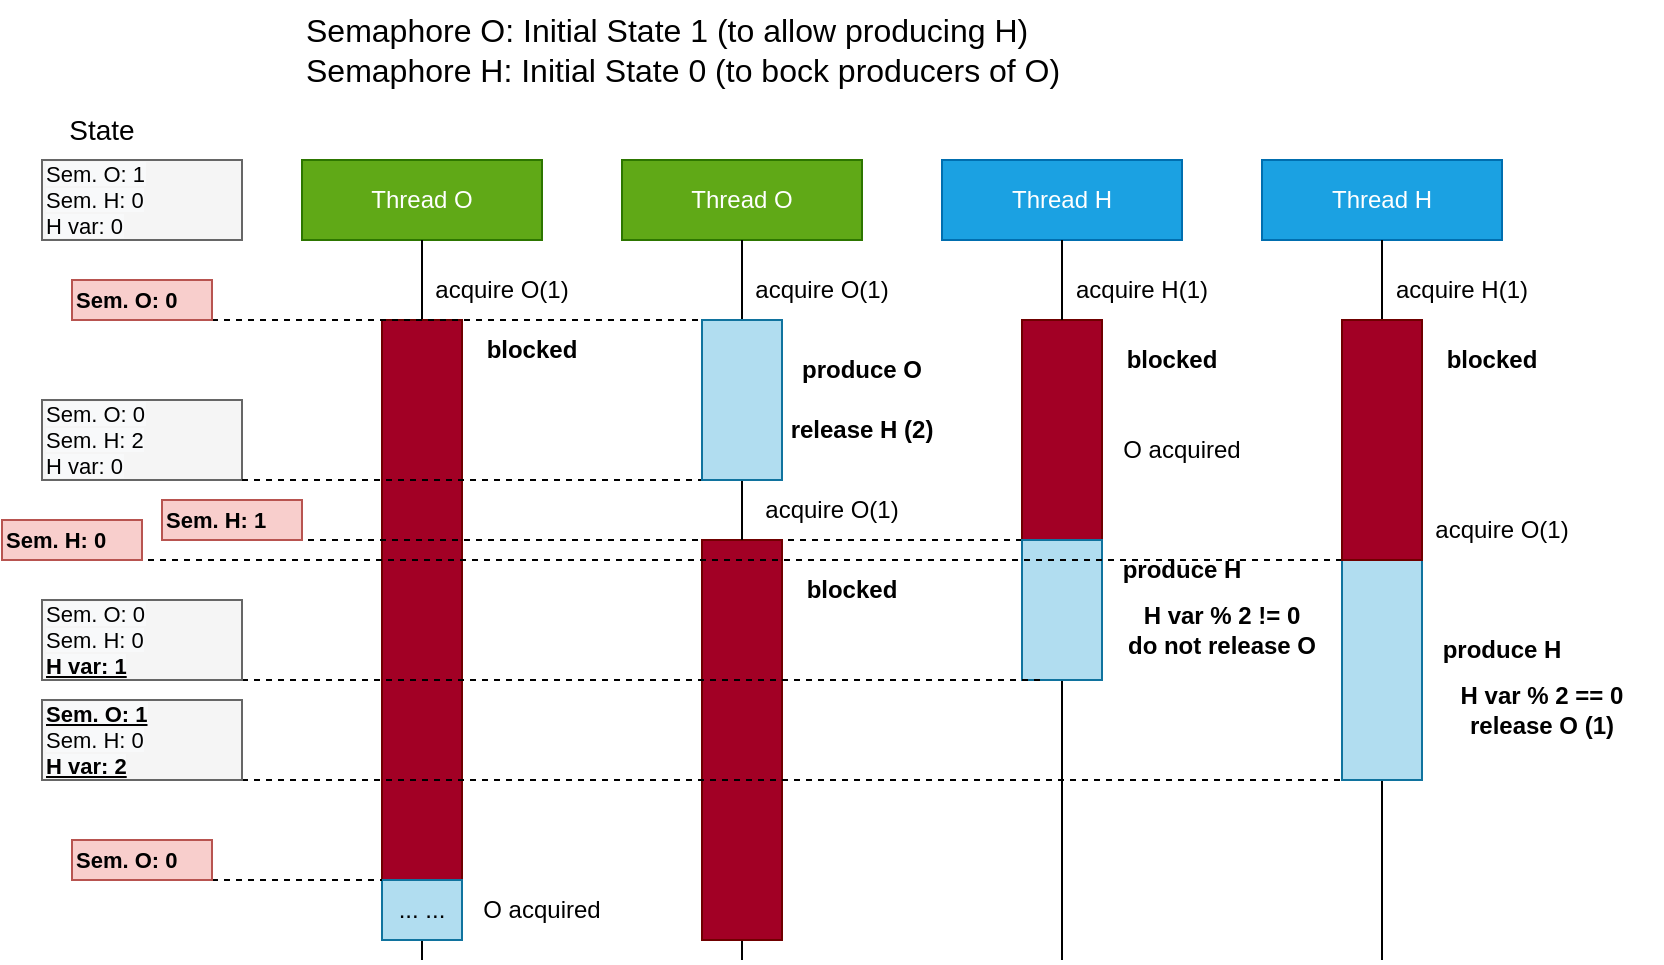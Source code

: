 <mxfile version="20.3.0" type="device"><diagram id="UoGnB-pPuFE5wNLOa0nC" name="Page-1"><mxGraphModel dx="2272" dy="865" grid="1" gridSize="10" guides="1" tooltips="1" connect="1" arrows="1" fold="1" page="1" pageScale="1" pageWidth="850" pageHeight="1100" math="0" shadow="0"><root><mxCell id="0"/><mxCell id="1" parent="0"/><mxCell id="ZaKJUnoyWhv_7NR_Dd-F-3" value="Thread O" style="rounded=0;whiteSpace=wrap;html=1;fillColor=#60a917;fontColor=#ffffff;strokeColor=#2D7600;" vertex="1" parent="1"><mxGeometry x="280" y="80" width="120" height="40" as="geometry"/></mxCell><mxCell id="ZaKJUnoyWhv_7NR_Dd-F-8" style="edgeStyle=orthogonalEdgeStyle;rounded=0;orthogonalLoop=1;jettySize=auto;html=1;exitX=0.5;exitY=1;exitDx=0;exitDy=0;endArrow=none;endFill=0;startArrow=none;" edge="1" parent="1" source="ZaKJUnoyWhv_7NR_Dd-F-49"><mxGeometry relative="1" as="geometry"><mxPoint x="500" y="480" as="targetPoint"/></mxGeometry></mxCell><mxCell id="ZaKJUnoyWhv_7NR_Dd-F-5" value="Thread H" style="rounded=0;whiteSpace=wrap;html=1;fillColor=#1ba1e2;fontColor=#ffffff;strokeColor=#006EAF;" vertex="1" parent="1"><mxGeometry x="440" y="80" width="120" height="40" as="geometry"/></mxCell><mxCell id="ZaKJUnoyWhv_7NR_Dd-F-11" style="edgeStyle=orthogonalEdgeStyle;rounded=0;orthogonalLoop=1;jettySize=auto;html=1;exitX=0;exitY=1;exitDx=0;exitDy=0;startArrow=none;endArrow=none;endFill=0;" edge="1" parent="1" source="ZaKJUnoyWhv_7NR_Dd-F-13"><mxGeometry relative="1" as="geometry"><mxPoint x="180" y="480" as="targetPoint"/><mxPoint x="180" y="200" as="sourcePoint"/></mxGeometry></mxCell><mxCell id="ZaKJUnoyWhv_7NR_Dd-F-12" value="Thread O" style="rounded=0;whiteSpace=wrap;html=1;fillColor=#60a917;fontColor=#ffffff;strokeColor=#2D7600;" vertex="1" parent="1"><mxGeometry x="120" y="80" width="120" height="40" as="geometry"/></mxCell><mxCell id="ZaKJUnoyWhv_7NR_Dd-F-13" value="acquire O(1)" style="text;html=1;strokeColor=none;fillColor=none;align=center;verticalAlign=middle;whiteSpace=wrap;rounded=0;" vertex="1" parent="1"><mxGeometry x="180" y="130" width="80" height="30" as="geometry"/></mxCell><mxCell id="ZaKJUnoyWhv_7NR_Dd-F-14" style="edgeStyle=orthogonalEdgeStyle;rounded=0;orthogonalLoop=1;jettySize=auto;html=1;exitX=0.5;exitY=1;exitDx=0;exitDy=0;endArrow=none;endFill=0;startArrow=none;" edge="1" parent="1" source="ZaKJUnoyWhv_7NR_Dd-F-65"><mxGeometry relative="1" as="geometry"><mxPoint x="660" y="480" as="targetPoint"/></mxGeometry></mxCell><mxCell id="ZaKJUnoyWhv_7NR_Dd-F-15" value="Thread H" style="rounded=0;whiteSpace=wrap;html=1;fillColor=#1ba1e2;fontColor=#ffffff;strokeColor=#006EAF;" vertex="1" parent="1"><mxGeometry x="600" y="80" width="120" height="40" as="geometry"/></mxCell><mxCell id="ZaKJUnoyWhv_7NR_Dd-F-20" value="" style="edgeStyle=orthogonalEdgeStyle;rounded=0;orthogonalLoop=1;jettySize=auto;html=1;exitX=0.5;exitY=1;exitDx=0;exitDy=0;endArrow=none;" edge="1" parent="1" source="ZaKJUnoyWhv_7NR_Dd-F-12"><mxGeometry relative="1" as="geometry"><mxPoint x="180" y="160" as="targetPoint"/><mxPoint x="180" y="120" as="sourcePoint"/></mxGeometry></mxCell><mxCell id="ZaKJUnoyWhv_7NR_Dd-F-23" value="Semaphore O: Initial State 1 (to allow producing H)" style="text;html=1;strokeColor=none;fillColor=none;align=left;verticalAlign=middle;whiteSpace=wrap;rounded=0;fontSize=16;" vertex="1" parent="1"><mxGeometry x="120" width="370" height="30" as="geometry"/></mxCell><mxCell id="ZaKJUnoyWhv_7NR_Dd-F-24" value="acquire O(1)" style="text;html=1;strokeColor=none;fillColor=none;align=center;verticalAlign=middle;whiteSpace=wrap;rounded=0;" vertex="1" parent="1"><mxGeometry x="340" y="130" width="80" height="30" as="geometry"/></mxCell><mxCell id="ZaKJUnoyWhv_7NR_Dd-F-26" value="Semaphore H: Initial State 0 (to bock producers of O)" style="text;html=1;strokeColor=none;fillColor=none;align=left;verticalAlign=middle;whiteSpace=wrap;rounded=0;fontSize=16;" vertex="1" parent="1"><mxGeometry x="120" y="20" width="400" height="30" as="geometry"/></mxCell><mxCell id="ZaKJUnoyWhv_7NR_Dd-F-29" value="" style="edgeStyle=orthogonalEdgeStyle;rounded=0;orthogonalLoop=1;jettySize=auto;html=1;exitX=0.5;exitY=1;exitDx=0;exitDy=0;endArrow=none;startArrow=none;" edge="1" parent="1" source="ZaKJUnoyWhv_7NR_Dd-F-54"><mxGeometry relative="1" as="geometry"><mxPoint x="340" y="360" as="targetPoint"/><mxPoint x="340" y="120" as="sourcePoint"/><Array as="points"><mxPoint x="340" y="480"/><mxPoint x="340" y="480"/></Array></mxGeometry></mxCell><mxCell id="ZaKJUnoyWhv_7NR_Dd-F-30" value="acquire H(1)" style="text;html=1;strokeColor=none;fillColor=none;align=center;verticalAlign=middle;whiteSpace=wrap;rounded=0;" vertex="1" parent="1"><mxGeometry x="500" y="130" width="80" height="30" as="geometry"/></mxCell><mxCell id="ZaKJUnoyWhv_7NR_Dd-F-31" value="acquire H(1)" style="text;html=1;strokeColor=none;fillColor=none;align=center;verticalAlign=middle;whiteSpace=wrap;rounded=0;" vertex="1" parent="1"><mxGeometry x="660" y="130" width="80" height="30" as="geometry"/></mxCell><mxCell id="ZaKJUnoyWhv_7NR_Dd-F-33" value="blocked" style="text;html=1;strokeColor=none;fillColor=none;align=center;verticalAlign=middle;whiteSpace=wrap;rounded=0;fontStyle=1" vertex="1" parent="1"><mxGeometry x="680" y="165" width="70" height="30" as="geometry"/></mxCell><mxCell id="ZaKJUnoyWhv_7NR_Dd-F-37" value="produce O" style="text;html=1;strokeColor=none;fillColor=none;align=center;verticalAlign=middle;whiteSpace=wrap;rounded=0;fontStyle=1" vertex="1" parent="1"><mxGeometry x="360" y="170" width="80" height="30" as="geometry"/></mxCell><mxCell id="ZaKJUnoyWhv_7NR_Dd-F-39" value="&lt;span style=&quot;color: rgb(0, 0, 0); font-family: Helvetica; font-size: 11px; font-style: normal; font-variant-ligatures: normal; font-variant-caps: normal; font-weight: 400; letter-spacing: normal; orphans: 2; text-indent: 0px; text-transform: none; widows: 2; word-spacing: 0px; -webkit-text-stroke-width: 0px; background-color: rgb(248, 249, 250); text-decoration-thickness: initial; text-decoration-style: initial; text-decoration-color: initial; float: none; display: inline !important;&quot;&gt;Sem. O: 1&lt;/span&gt;&lt;br style=&quot;color: rgb(0, 0, 0); font-family: Helvetica; font-size: 11px; font-style: normal; font-variant-ligatures: normal; font-variant-caps: normal; font-weight: 400; letter-spacing: normal; orphans: 2; text-indent: 0px; text-transform: none; widows: 2; word-spacing: 0px; -webkit-text-stroke-width: 0px; background-color: rgb(248, 249, 250); text-decoration-thickness: initial; text-decoration-style: initial; text-decoration-color: initial;&quot;&gt;&lt;span style=&quot;color: rgb(0, 0, 0); font-family: Helvetica; font-size: 11px; font-style: normal; font-variant-ligatures: normal; font-variant-caps: normal; font-weight: 400; letter-spacing: normal; orphans: 2; text-indent: 0px; text-transform: none; widows: 2; word-spacing: 0px; -webkit-text-stroke-width: 0px; background-color: rgb(248, 249, 250); text-decoration-thickness: initial; text-decoration-style: initial; text-decoration-color: initial; float: none; display: inline !important;&quot;&gt;Sem. H: 0&lt;/span&gt;&lt;br style=&quot;color: rgb(0, 0, 0); font-family: Helvetica; font-size: 11px; font-style: normal; font-variant-ligatures: normal; font-variant-caps: normal; font-weight: 400; letter-spacing: normal; orphans: 2; text-indent: 0px; text-transform: none; widows: 2; word-spacing: 0px; -webkit-text-stroke-width: 0px; background-color: rgb(248, 249, 250); text-decoration-thickness: initial; text-decoration-style: initial; text-decoration-color: initial;&quot;&gt;&lt;span style=&quot;color: rgb(0, 0, 0); font-family: Helvetica; font-size: 11px; font-style: normal; font-variant-ligatures: normal; font-variant-caps: normal; font-weight: 400; letter-spacing: normal; orphans: 2; text-indent: 0px; text-transform: none; widows: 2; word-spacing: 0px; -webkit-text-stroke-width: 0px; background-color: rgb(248, 249, 250); text-decoration-thickness: initial; text-decoration-style: initial; text-decoration-color: initial; float: none; display: inline !important;&quot;&gt;H var: 0&lt;/span&gt;" style="rounded=0;whiteSpace=wrap;html=1;fontSize=11;align=left;fillColor=#f5f5f5;fontColor=#333333;strokeColor=#666666;" vertex="1" parent="1"><mxGeometry x="-10" y="80" width="100" height="40" as="geometry"/></mxCell><mxCell id="ZaKJUnoyWhv_7NR_Dd-F-40" value="State" style="text;html=1;strokeColor=none;fillColor=none;align=center;verticalAlign=middle;whiteSpace=wrap;rounded=0;fontSize=14;" vertex="1" parent="1"><mxGeometry x="-10" y="50" width="60" height="30" as="geometry"/></mxCell><mxCell id="ZaKJUnoyWhv_7NR_Dd-F-43" value="&lt;span style=&quot;color: rgb(0, 0, 0); font-family: Helvetica; font-size: 11px; font-style: normal; font-variant-ligatures: normal; font-variant-caps: normal; font-weight: 400; letter-spacing: normal; orphans: 2; text-indent: 0px; text-transform: none; widows: 2; word-spacing: 0px; -webkit-text-stroke-width: 0px; background-color: rgb(248, 249, 250); text-decoration-thickness: initial; text-decoration-style: initial; text-decoration-color: initial; float: none; display: inline !important;&quot;&gt;Sem. O: 0&lt;/span&gt;&lt;br style=&quot;color: rgb(0, 0, 0); font-family: Helvetica; font-size: 11px; font-style: normal; font-variant-ligatures: normal; font-variant-caps: normal; font-weight: 400; letter-spacing: normal; orphans: 2; text-indent: 0px; text-transform: none; widows: 2; word-spacing: 0px; -webkit-text-stroke-width: 0px; background-color: rgb(248, 249, 250); text-decoration-thickness: initial; text-decoration-style: initial; text-decoration-color: initial;&quot;&gt;&lt;span style=&quot;color: rgb(0, 0, 0); font-family: Helvetica; font-size: 11px; font-style: normal; font-variant-ligatures: normal; font-variant-caps: normal; font-weight: 400; letter-spacing: normal; orphans: 2; text-indent: 0px; text-transform: none; widows: 2; word-spacing: 0px; -webkit-text-stroke-width: 0px; background-color: rgb(248, 249, 250); text-decoration-thickness: initial; text-decoration-style: initial; text-decoration-color: initial; float: none; display: inline !important;&quot;&gt;Sem. H: 2&lt;/span&gt;&lt;br style=&quot;color: rgb(0, 0, 0); font-family: Helvetica; font-size: 11px; font-style: normal; font-variant-ligatures: normal; font-variant-caps: normal; font-weight: 400; letter-spacing: normal; orphans: 2; text-indent: 0px; text-transform: none; widows: 2; word-spacing: 0px; -webkit-text-stroke-width: 0px; background-color: rgb(248, 249, 250); text-decoration-thickness: initial; text-decoration-style: initial; text-decoration-color: initial;&quot;&gt;&lt;span style=&quot;color: rgb(0, 0, 0); font-family: Helvetica; font-size: 11px; font-style: normal; font-variant-ligatures: normal; font-variant-caps: normal; font-weight: 400; letter-spacing: normal; orphans: 2; text-indent: 0px; text-transform: none; widows: 2; word-spacing: 0px; -webkit-text-stroke-width: 0px; background-color: rgb(248, 249, 250); text-decoration-thickness: initial; text-decoration-style: initial; text-decoration-color: initial; float: none; display: inline !important;&quot;&gt;H var: 0&lt;/span&gt;" style="rounded=0;whiteSpace=wrap;html=1;fontSize=11;align=left;fillColor=#f5f5f5;fontColor=#333333;strokeColor=#666666;" vertex="1" parent="1"><mxGeometry x="-10" y="200" width="100" height="40" as="geometry"/></mxCell><mxCell id="ZaKJUnoyWhv_7NR_Dd-F-45" value="O acquired" style="text;html=1;strokeColor=none;fillColor=none;align=center;verticalAlign=middle;whiteSpace=wrap;rounded=0;" vertex="1" parent="1"><mxGeometry x="520" y="210" width="80" height="30" as="geometry"/></mxCell><mxCell id="ZaKJUnoyWhv_7NR_Dd-F-49" value="" style="rounded=0;whiteSpace=wrap;html=1;fillColor=#a20025;fontColor=#ffffff;strokeColor=#6F0000;" vertex="1" parent="1"><mxGeometry x="480" y="160" width="40" height="110" as="geometry"/></mxCell><mxCell id="ZaKJUnoyWhv_7NR_Dd-F-50" value="" style="edgeStyle=orthogonalEdgeStyle;rounded=0;orthogonalLoop=1;jettySize=auto;html=1;exitX=0.5;exitY=1;exitDx=0;exitDy=0;endArrow=none;endFill=0;" edge="1" parent="1" source="ZaKJUnoyWhv_7NR_Dd-F-5" target="ZaKJUnoyWhv_7NR_Dd-F-49"><mxGeometry relative="1" as="geometry"><mxPoint x="500" y="360" as="targetPoint"/><mxPoint x="500" y="120" as="sourcePoint"/></mxGeometry></mxCell><mxCell id="ZaKJUnoyWhv_7NR_Dd-F-51" value="blocked" style="text;html=1;strokeColor=none;fillColor=none;align=center;verticalAlign=middle;whiteSpace=wrap;rounded=0;fontStyle=1" vertex="1" parent="1"><mxGeometry x="520" y="165" width="70" height="30" as="geometry"/></mxCell><mxCell id="ZaKJUnoyWhv_7NR_Dd-F-52" value="" style="rounded=0;whiteSpace=wrap;html=1;fillColor=#a20025;fontColor=#ffffff;strokeColor=#6F0000;" vertex="1" parent="1"><mxGeometry x="160" y="160" width="40" height="280" as="geometry"/></mxCell><mxCell id="ZaKJUnoyWhv_7NR_Dd-F-75" style="edgeStyle=none;rounded=0;orthogonalLoop=1;jettySize=auto;html=1;exitX=0;exitY=0;exitDx=0;exitDy=0;entryX=1;entryY=1;entryDx=0;entryDy=0;dashed=1;fontSize=11;endArrow=none;endFill=0;" edge="1" parent="1" source="ZaKJUnoyWhv_7NR_Dd-F-53" target="ZaKJUnoyWhv_7NR_Dd-F-74"><mxGeometry relative="1" as="geometry"/></mxCell><mxCell id="ZaKJUnoyWhv_7NR_Dd-F-53" value="" style="rounded=0;whiteSpace=wrap;html=1;fillColor=#b1ddf0;strokeColor=#10739e;" vertex="1" parent="1"><mxGeometry x="480" y="270" width="40" height="70" as="geometry"/></mxCell><mxCell id="ZaKJUnoyWhv_7NR_Dd-F-55" value="acquire O(1)" style="text;html=1;strokeColor=none;fillColor=none;align=center;verticalAlign=middle;whiteSpace=wrap;rounded=0;" vertex="1" parent="1"><mxGeometry x="345" y="240" width="80" height="30" as="geometry"/></mxCell><mxCell id="ZaKJUnoyWhv_7NR_Dd-F-56" value="blocked" style="text;html=1;strokeColor=none;fillColor=none;align=center;verticalAlign=middle;whiteSpace=wrap;rounded=0;fontStyle=1" vertex="1" parent="1"><mxGeometry x="360" y="280" width="70" height="30" as="geometry"/></mxCell><mxCell id="ZaKJUnoyWhv_7NR_Dd-F-54" value="" style="rounded=0;whiteSpace=wrap;html=1;fillColor=#a20025;fontColor=#ffffff;strokeColor=#6F0000;" vertex="1" parent="1"><mxGeometry x="320" y="270" width="40" height="200" as="geometry"/></mxCell><mxCell id="ZaKJUnoyWhv_7NR_Dd-F-57" value="" style="edgeStyle=orthogonalEdgeStyle;rounded=0;orthogonalLoop=1;jettySize=auto;html=1;exitX=0.5;exitY=1;exitDx=0;exitDy=0;endArrow=none;" edge="1" parent="1" source="ZaKJUnoyWhv_7NR_Dd-F-3" target="ZaKJUnoyWhv_7NR_Dd-F-54"><mxGeometry relative="1" as="geometry"><mxPoint x="340" y="360" as="targetPoint"/><mxPoint x="340" y="120" as="sourcePoint"/></mxGeometry></mxCell><mxCell id="ZaKJUnoyWhv_7NR_Dd-F-58" value="blocked" style="text;html=1;strokeColor=none;fillColor=none;align=center;verticalAlign=middle;whiteSpace=wrap;rounded=0;fontStyle=1" vertex="1" parent="1"><mxGeometry x="200" y="160" width="70" height="30" as="geometry"/></mxCell><mxCell id="ZaKJUnoyWhv_7NR_Dd-F-59" value="produce H" style="text;html=1;strokeColor=none;fillColor=none;align=center;verticalAlign=middle;whiteSpace=wrap;rounded=0;fontStyle=1" vertex="1" parent="1"><mxGeometry x="520" y="270" width="80" height="30" as="geometry"/></mxCell><mxCell id="ZaKJUnoyWhv_7NR_Dd-F-60" value="H var % 2 != 0&lt;br&gt;do not release O" style="text;html=1;strokeColor=none;fillColor=none;align=center;verticalAlign=middle;whiteSpace=wrap;rounded=0;fontStyle=1" vertex="1" parent="1"><mxGeometry x="520" y="300" width="120" height="30" as="geometry"/></mxCell><mxCell id="ZaKJUnoyWhv_7NR_Dd-F-62" style="edgeStyle=none;rounded=0;orthogonalLoop=1;jettySize=auto;html=1;exitX=1;exitY=1;exitDx=0;exitDy=0;entryX=0.25;entryY=1;entryDx=0;entryDy=0;dashed=1;fontSize=11;endArrow=none;endFill=0;" edge="1" parent="1" source="ZaKJUnoyWhv_7NR_Dd-F-61" target="ZaKJUnoyWhv_7NR_Dd-F-53"><mxGeometry relative="1" as="geometry"/></mxCell><mxCell id="ZaKJUnoyWhv_7NR_Dd-F-61" value="&lt;span style=&quot;color: rgb(0, 0, 0); font-family: Helvetica; font-size: 11px; font-style: normal; font-variant-ligatures: normal; font-variant-caps: normal; font-weight: 400; letter-spacing: normal; orphans: 2; text-indent: 0px; text-transform: none; widows: 2; word-spacing: 0px; -webkit-text-stroke-width: 0px; background-color: rgb(248, 249, 250); text-decoration-thickness: initial; text-decoration-style: initial; text-decoration-color: initial; float: none; display: inline !important;&quot;&gt;Sem. O: 0&lt;/span&gt;&lt;br style=&quot;color: rgb(0, 0, 0); font-family: Helvetica; font-size: 11px; font-style: normal; font-variant-ligatures: normal; font-variant-caps: normal; font-weight: 400; letter-spacing: normal; orphans: 2; text-indent: 0px; text-transform: none; widows: 2; word-spacing: 0px; -webkit-text-stroke-width: 0px; background-color: rgb(248, 249, 250); text-decoration-thickness: initial; text-decoration-style: initial; text-decoration-color: initial;&quot;&gt;&lt;span style=&quot;color: rgb(0, 0, 0); font-family: Helvetica; font-size: 11px; font-style: normal; font-variant-ligatures: normal; font-variant-caps: normal; font-weight: 400; letter-spacing: normal; orphans: 2; text-indent: 0px; text-transform: none; widows: 2; word-spacing: 0px; -webkit-text-stroke-width: 0px; background-color: rgb(248, 249, 250); text-decoration-thickness: initial; text-decoration-style: initial; text-decoration-color: initial; float: none; display: inline !important;&quot;&gt;Sem. H: 0&lt;/span&gt;&lt;br style=&quot;color: rgb(0, 0, 0); font-family: Helvetica; font-size: 11px; font-style: normal; font-variant-ligatures: normal; font-variant-caps: normal; font-weight: 400; letter-spacing: normal; orphans: 2; text-indent: 0px; text-transform: none; widows: 2; word-spacing: 0px; -webkit-text-stroke-width: 0px; background-color: rgb(248, 249, 250); text-decoration-thickness: initial; text-decoration-style: initial; text-decoration-color: initial;&quot;&gt;&lt;span style=&quot;color: rgb(0, 0, 0); font-family: Helvetica; font-size: 11px; font-style: normal; font-variant-ligatures: normal; font-variant-caps: normal; letter-spacing: normal; orphans: 2; text-indent: 0px; text-transform: none; widows: 2; word-spacing: 0px; -webkit-text-stroke-width: 0px; background-color: rgb(248, 249, 250); text-decoration-thickness: initial; text-decoration-style: initial; text-decoration-color: initial; float: none; display: inline !important;&quot;&gt;&lt;u style=&quot;&quot;&gt;&lt;b&gt;H var: 1&lt;/b&gt;&lt;/u&gt;&lt;/span&gt;" style="rounded=0;whiteSpace=wrap;html=1;fontSize=11;align=left;fillColor=#f5f5f5;fontColor=#333333;strokeColor=#666666;" vertex="1" parent="1"><mxGeometry x="-10" y="300" width="100" height="40" as="geometry"/></mxCell><mxCell id="ZaKJUnoyWhv_7NR_Dd-F-64" value="acquire O(1)" style="text;html=1;strokeColor=none;fillColor=none;align=center;verticalAlign=middle;whiteSpace=wrap;rounded=0;" vertex="1" parent="1"><mxGeometry x="680" y="250" width="80" height="30" as="geometry"/></mxCell><mxCell id="ZaKJUnoyWhv_7NR_Dd-F-66" value="produce H" style="text;html=1;strokeColor=none;fillColor=none;align=center;verticalAlign=middle;whiteSpace=wrap;rounded=0;fontStyle=1" vertex="1" parent="1"><mxGeometry x="680" y="310" width="80" height="30" as="geometry"/></mxCell><mxCell id="ZaKJUnoyWhv_7NR_Dd-F-67" value="H var % 2 == 0&lt;br&gt;release O (1)" style="text;html=1;strokeColor=none;fillColor=none;align=center;verticalAlign=middle;whiteSpace=wrap;rounded=0;fontStyle=1" vertex="1" parent="1"><mxGeometry x="680" y="340" width="120" height="30" as="geometry"/></mxCell><mxCell id="ZaKJUnoyWhv_7NR_Dd-F-69" style="edgeStyle=none;rounded=0;orthogonalLoop=1;jettySize=auto;html=1;exitX=1;exitY=1;exitDx=0;exitDy=0;entryX=0;entryY=1;entryDx=0;entryDy=0;dashed=1;fontSize=11;endArrow=none;endFill=0;" edge="1" parent="1" source="ZaKJUnoyWhv_7NR_Dd-F-68" target="ZaKJUnoyWhv_7NR_Dd-F-65"><mxGeometry relative="1" as="geometry"/></mxCell><mxCell id="ZaKJUnoyWhv_7NR_Dd-F-68" value="&lt;span style=&quot;color: rgb(0, 0, 0); font-family: Helvetica; font-size: 11px; font-style: normal; font-variant-ligatures: normal; font-variant-caps: normal; letter-spacing: normal; orphans: 2; text-indent: 0px; text-transform: none; widows: 2; word-spacing: 0px; -webkit-text-stroke-width: 0px; background-color: rgb(248, 249, 250); text-decoration-thickness: initial; text-decoration-style: initial; text-decoration-color: initial; float: none; display: inline !important;&quot;&gt;&lt;b&gt;&lt;u&gt;Sem. O: 1&lt;/u&gt;&lt;/b&gt;&lt;/span&gt;&lt;br style=&quot;color: rgb(0, 0, 0); font-family: Helvetica; font-size: 11px; font-style: normal; font-variant-ligatures: normal; font-variant-caps: normal; font-weight: 400; letter-spacing: normal; orphans: 2; text-indent: 0px; text-transform: none; widows: 2; word-spacing: 0px; -webkit-text-stroke-width: 0px; background-color: rgb(248, 249, 250); text-decoration-thickness: initial; text-decoration-style: initial; text-decoration-color: initial;&quot;&gt;&lt;span style=&quot;color: rgb(0, 0, 0); font-family: Helvetica; font-size: 11px; font-style: normal; font-variant-ligatures: normal; font-variant-caps: normal; font-weight: 400; letter-spacing: normal; orphans: 2; text-indent: 0px; text-transform: none; widows: 2; word-spacing: 0px; -webkit-text-stroke-width: 0px; background-color: rgb(248, 249, 250); text-decoration-thickness: initial; text-decoration-style: initial; text-decoration-color: initial; float: none; display: inline !important;&quot;&gt;Sem. H: 0&lt;/span&gt;&lt;br style=&quot;color: rgb(0, 0, 0); font-family: Helvetica; font-size: 11px; font-style: normal; font-variant-ligatures: normal; font-variant-caps: normal; font-weight: 400; letter-spacing: normal; orphans: 2; text-indent: 0px; text-transform: none; widows: 2; word-spacing: 0px; -webkit-text-stroke-width: 0px; background-color: rgb(248, 249, 250); text-decoration-thickness: initial; text-decoration-style: initial; text-decoration-color: initial;&quot;&gt;&lt;span style=&quot;color: rgb(0, 0, 0); font-family: Helvetica; font-size: 11px; font-style: normal; font-variant-ligatures: normal; font-variant-caps: normal; letter-spacing: normal; orphans: 2; text-indent: 0px; text-transform: none; widows: 2; word-spacing: 0px; -webkit-text-stroke-width: 0px; background-color: rgb(248, 249, 250); text-decoration-thickness: initial; text-decoration-style: initial; text-decoration-color: initial; float: none; display: inline !important;&quot;&gt;&lt;b&gt;&lt;u&gt;H var: 2&lt;/u&gt;&lt;/b&gt;&lt;/span&gt;" style="rounded=0;whiteSpace=wrap;html=1;fontSize=11;align=left;fillColor=#f5f5f5;fontColor=#333333;strokeColor=#666666;" vertex="1" parent="1"><mxGeometry x="-10" y="350" width="100" height="40" as="geometry"/></mxCell><mxCell id="ZaKJUnoyWhv_7NR_Dd-F-44" style="rounded=0;orthogonalLoop=1;jettySize=auto;html=1;exitX=1;exitY=1;exitDx=0;exitDy=0;entryX=0;entryY=1;entryDx=0;entryDy=0;fontSize=11;endArrow=none;endFill=0;dashed=1;" edge="1" parent="1" source="ZaKJUnoyWhv_7NR_Dd-F-43" target="ZaKJUnoyWhv_7NR_Dd-F-34"><mxGeometry relative="1" as="geometry"/></mxCell><mxCell id="ZaKJUnoyWhv_7NR_Dd-F-34" value="" style="rounded=0;whiteSpace=wrap;html=1;fillColor=#b1ddf0;strokeColor=#10739e;" vertex="1" parent="1"><mxGeometry x="320" y="160" width="40" height="80" as="geometry"/></mxCell><mxCell id="ZaKJUnoyWhv_7NR_Dd-F-70" value="... ..." style="rounded=0;whiteSpace=wrap;html=1;fillColor=#b1ddf0;strokeColor=#10739e;" vertex="1" parent="1"><mxGeometry x="160" y="440" width="40" height="30" as="geometry"/></mxCell><mxCell id="ZaKJUnoyWhv_7NR_Dd-F-71" value="O acquired" style="text;html=1;strokeColor=none;fillColor=none;align=center;verticalAlign=middle;whiteSpace=wrap;rounded=0;" vertex="1" parent="1"><mxGeometry x="200" y="440" width="80" height="30" as="geometry"/></mxCell><mxCell id="ZaKJUnoyWhv_7NR_Dd-F-72" value="release H (2)" style="text;html=1;strokeColor=none;fillColor=none;align=center;verticalAlign=middle;whiteSpace=wrap;rounded=0;fontStyle=1" vertex="1" parent="1"><mxGeometry x="360" y="200" width="80" height="30" as="geometry"/></mxCell><mxCell id="ZaKJUnoyWhv_7NR_Dd-F-65" value="" style="rounded=0;whiteSpace=wrap;html=1;fillColor=#b1ddf0;strokeColor=#10739e;" vertex="1" parent="1"><mxGeometry x="640" y="280" width="40" height="110" as="geometry"/></mxCell><mxCell id="ZaKJUnoyWhv_7NR_Dd-F-73" value="" style="edgeStyle=orthogonalEdgeStyle;rounded=0;orthogonalLoop=1;jettySize=auto;html=1;exitX=0.5;exitY=1;exitDx=0;exitDy=0;endArrow=none;endFill=0;" edge="1" parent="1" source="ZaKJUnoyWhv_7NR_Dd-F-15" target="ZaKJUnoyWhv_7NR_Dd-F-65"><mxGeometry relative="1" as="geometry"><mxPoint x="660" y="480" as="targetPoint"/><mxPoint x="660" y="120" as="sourcePoint"/></mxGeometry></mxCell><mxCell id="ZaKJUnoyWhv_7NR_Dd-F-77" style="edgeStyle=none;rounded=0;orthogonalLoop=1;jettySize=auto;html=1;exitX=0;exitY=1;exitDx=0;exitDy=0;entryX=1;entryY=1;entryDx=0;entryDy=0;dashed=1;fontSize=11;endArrow=none;endFill=0;" edge="1" parent="1" source="ZaKJUnoyWhv_7NR_Dd-F-32" target="ZaKJUnoyWhv_7NR_Dd-F-76"><mxGeometry relative="1" as="geometry"/></mxCell><mxCell id="ZaKJUnoyWhv_7NR_Dd-F-32" value="" style="rounded=0;whiteSpace=wrap;html=1;fillColor=#a20025;fontColor=#ffffff;strokeColor=#6F0000;" vertex="1" parent="1"><mxGeometry x="640" y="160" width="40" height="120" as="geometry"/></mxCell><mxCell id="ZaKJUnoyWhv_7NR_Dd-F-74" value="&lt;font color=&quot;#000000&quot;&gt;Sem. H: 1&lt;/font&gt;" style="rounded=0;whiteSpace=wrap;html=1;fontSize=11;align=left;fillColor=#f8cecc;strokeColor=#b85450;fontStyle=1" vertex="1" parent="1"><mxGeometry x="50" y="250" width="70" height="20" as="geometry"/></mxCell><mxCell id="ZaKJUnoyWhv_7NR_Dd-F-76" value="&lt;font color=&quot;#000000&quot;&gt;Sem. H: 0&lt;/font&gt;" style="rounded=0;whiteSpace=wrap;html=1;fontSize=11;align=left;fillColor=#f8cecc;strokeColor=#b85450;fontStyle=1" vertex="1" parent="1"><mxGeometry x="-30" y="260" width="70" height="20" as="geometry"/></mxCell><mxCell id="ZaKJUnoyWhv_7NR_Dd-F-80" style="edgeStyle=none;rounded=0;orthogonalLoop=1;jettySize=auto;html=1;exitX=1;exitY=1;exitDx=0;exitDy=0;entryX=0;entryY=0;entryDx=0;entryDy=0;dashed=1;fontSize=11;endArrow=none;endFill=0;" edge="1" parent="1" source="ZaKJUnoyWhv_7NR_Dd-F-78" target="ZaKJUnoyWhv_7NR_Dd-F-34"><mxGeometry relative="1" as="geometry"/></mxCell><mxCell id="ZaKJUnoyWhv_7NR_Dd-F-78" value="&lt;font color=&quot;#000000&quot;&gt;Sem. O: 0&lt;/font&gt;" style="rounded=0;whiteSpace=wrap;html=1;fontSize=11;align=left;fillColor=#f8cecc;strokeColor=#b85450;fontStyle=1" vertex="1" parent="1"><mxGeometry x="5" y="140" width="70" height="20" as="geometry"/></mxCell><mxCell id="ZaKJUnoyWhv_7NR_Dd-F-82" style="edgeStyle=none;rounded=0;orthogonalLoop=1;jettySize=auto;html=1;exitX=1;exitY=1;exitDx=0;exitDy=0;entryX=0;entryY=0;entryDx=0;entryDy=0;dashed=1;fontSize=11;endArrow=none;endFill=0;" edge="1" parent="1" source="ZaKJUnoyWhv_7NR_Dd-F-81" target="ZaKJUnoyWhv_7NR_Dd-F-70"><mxGeometry relative="1" as="geometry"/></mxCell><mxCell id="ZaKJUnoyWhv_7NR_Dd-F-81" value="&lt;font color=&quot;#000000&quot;&gt;Sem. O: 0&lt;/font&gt;" style="rounded=0;whiteSpace=wrap;html=1;fontSize=11;align=left;fillColor=#f8cecc;strokeColor=#b85450;fontStyle=1" vertex="1" parent="1"><mxGeometry x="5" y="420" width="70" height="20" as="geometry"/></mxCell></root></mxGraphModel></diagram></mxfile>
